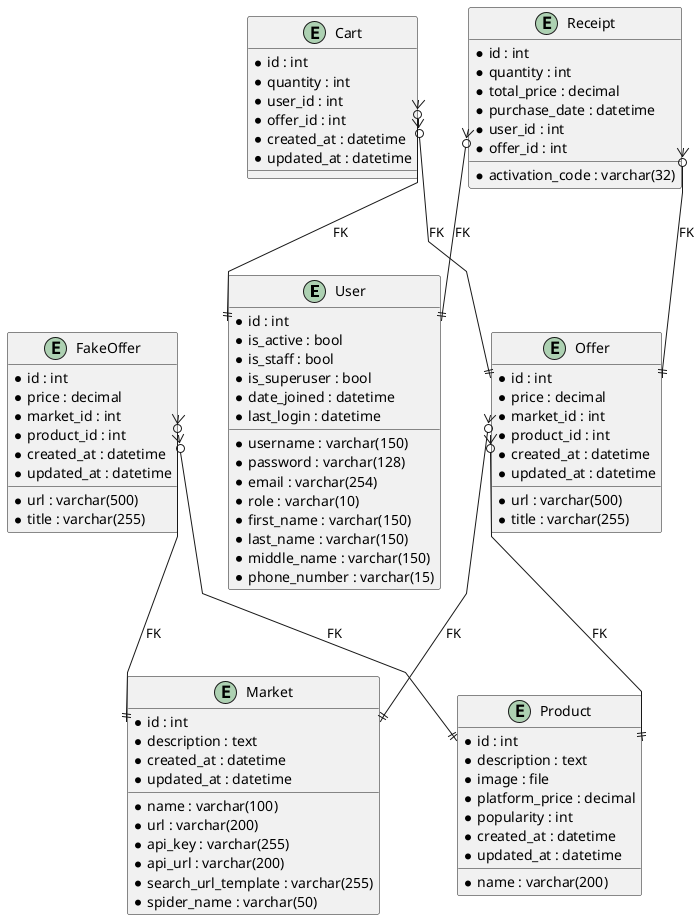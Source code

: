 @startuml
' ER-диаграмма: компактная, стрелки прямые

top to bottom direction
skinparam linetype polyline

entity "User" as user {
    * id : int
    * username : varchar(150)
    * password : varchar(128)
    * email : varchar(254)
    * role : varchar(10)
    * first_name : varchar(150)
    * last_name : varchar(150)
    * middle_name : varchar(150)
    * phone_number : varchar(15)
    * is_active : bool
    * is_staff : bool
    * is_superuser : bool
    * date_joined : datetime
    * last_login : datetime
}

entity "Product" as product {
    * id : int
    * name : varchar(200)
    * description : text
    * image : file
    * platform_price : decimal
    * popularity : int
    * created_at : datetime
    * updated_at : datetime
}

entity "Market" as market {
    * id : int
    * name : varchar(100)
    * url : varchar(200)
    * description : text
    * api_key : varchar(255)
    * api_url : varchar(200)
    * search_url_template : varchar(255)
    * spider_name : varchar(50)
    * created_at : datetime
    * updated_at : datetime
}

entity "Offer" as offer {
    * id : int
    * price : decimal
    * url : varchar(500)
    * title : varchar(255)
    * market_id : int
    * product_id : int
    * created_at : datetime
    * updated_at : datetime
}

entity "FakeOffer" as fakeoffer {
    * id : int
    * price : decimal
    * url : varchar(500)
    * title : varchar(255)
    * market_id : int
    * product_id : int
    * created_at : datetime
    * updated_at : datetime
}

entity "Cart" as cart {
    * id : int
    * quantity : int
    * user_id : int
    * offer_id : int
    * created_at : datetime
    * updated_at : datetime
}

entity "Receipt" as receipt {
    * id : int
    * quantity : int
    * total_price : decimal
    * purchase_date : datetime
    * user_id : int
    * offer_id : int
    * activation_code : varchar(32)
}

' Стрелки от конкретных полей
cart::user_id }o--|| user::id : "FK"
cart::offer_id }o--|| offer::id : "FK"
receipt::user_id }o--|| user::id : "FK"
receipt::offer_id }o--|| offer::id : "FK"
offer::product_id }o--|| product::id : "FK"
offer::market_id }o--|| market::id : "FK"
fakeoffer::product_id }o--|| product::id : "FK"
fakeoffer::market_id }o--|| market::id : "FK"

@enduml 